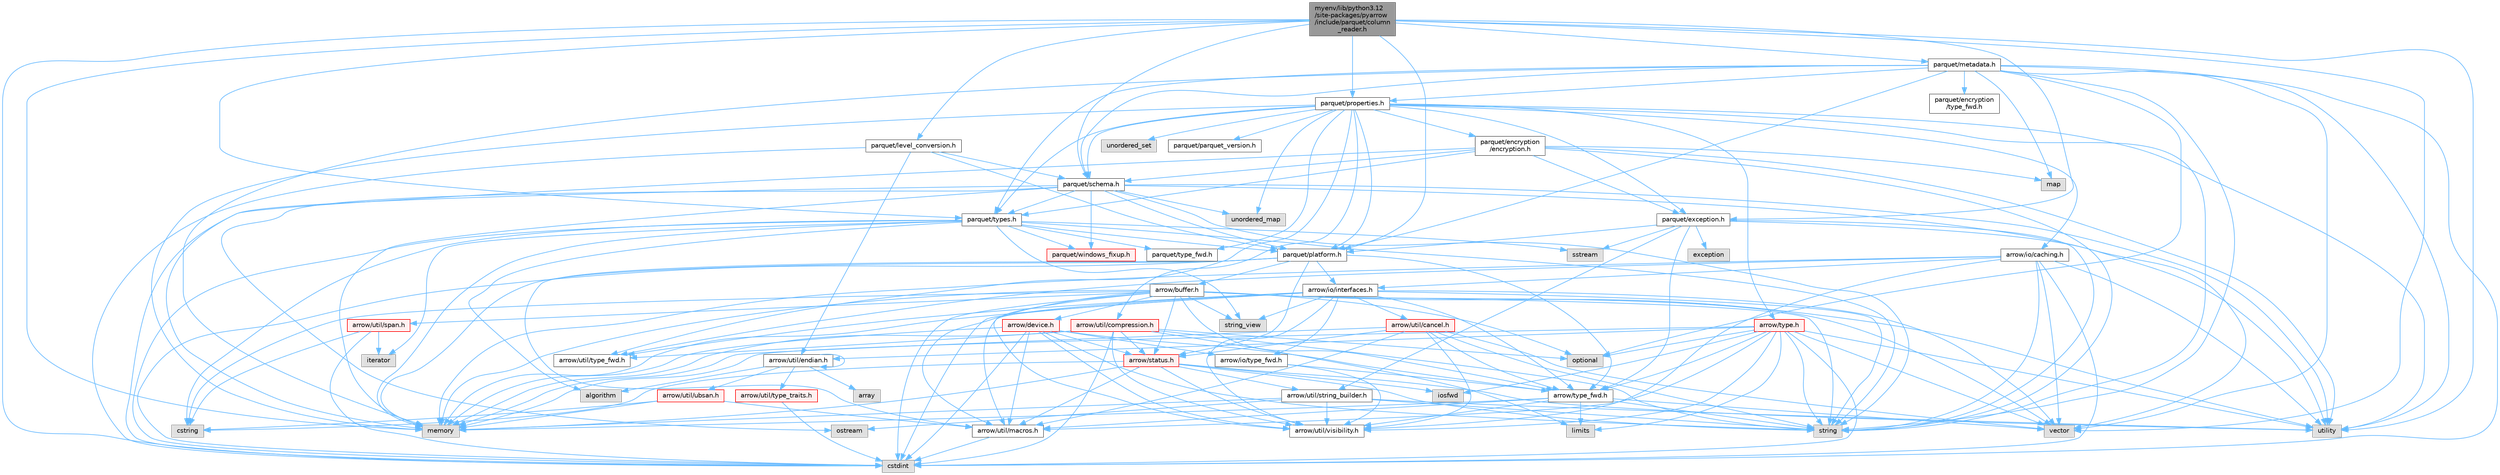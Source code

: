 digraph "myenv/lib/python3.12/site-packages/pyarrow/include/parquet/column_reader.h"
{
 // LATEX_PDF_SIZE
  bgcolor="transparent";
  edge [fontname=Helvetica,fontsize=10,labelfontname=Helvetica,labelfontsize=10];
  node [fontname=Helvetica,fontsize=10,shape=box,height=0.2,width=0.4];
  Node1 [id="Node000001",label="myenv/lib/python3.12\l/site-packages/pyarrow\l/include/parquet/column\l_reader.h",height=0.2,width=0.4,color="gray40", fillcolor="grey60", style="filled", fontcolor="black",tooltip=" "];
  Node1 -> Node2 [id="edge1_Node000001_Node000002",color="steelblue1",style="solid",tooltip=" "];
  Node2 [id="Node000002",label="cstdint",height=0.2,width=0.4,color="grey60", fillcolor="#E0E0E0", style="filled",tooltip=" "];
  Node1 -> Node3 [id="edge2_Node000001_Node000003",color="steelblue1",style="solid",tooltip=" "];
  Node3 [id="Node000003",label="memory",height=0.2,width=0.4,color="grey60", fillcolor="#E0E0E0", style="filled",tooltip=" "];
  Node1 -> Node4 [id="edge3_Node000001_Node000004",color="steelblue1",style="solid",tooltip=" "];
  Node4 [id="Node000004",label="utility",height=0.2,width=0.4,color="grey60", fillcolor="#E0E0E0", style="filled",tooltip=" "];
  Node1 -> Node5 [id="edge4_Node000001_Node000005",color="steelblue1",style="solid",tooltip=" "];
  Node5 [id="Node000005",label="vector",height=0.2,width=0.4,color="grey60", fillcolor="#E0E0E0", style="filled",tooltip=" "];
  Node1 -> Node6 [id="edge5_Node000001_Node000006",color="steelblue1",style="solid",tooltip=" "];
  Node6 [id="Node000006",label="parquet/exception.h",height=0.2,width=0.4,color="grey40", fillcolor="white", style="filled",URL="$exception_8h.html",tooltip=" "];
  Node6 -> Node7 [id="edge6_Node000006_Node000007",color="steelblue1",style="solid",tooltip=" "];
  Node7 [id="Node000007",label="exception",height=0.2,width=0.4,color="grey60", fillcolor="#E0E0E0", style="filled",tooltip=" "];
  Node6 -> Node8 [id="edge7_Node000006_Node000008",color="steelblue1",style="solid",tooltip=" "];
  Node8 [id="Node000008",label="sstream",height=0.2,width=0.4,color="grey60", fillcolor="#E0E0E0", style="filled",tooltip=" "];
  Node6 -> Node9 [id="edge8_Node000006_Node000009",color="steelblue1",style="solid",tooltip=" "];
  Node9 [id="Node000009",label="string",height=0.2,width=0.4,color="grey60", fillcolor="#E0E0E0", style="filled",tooltip=" "];
  Node6 -> Node4 [id="edge9_Node000006_Node000004",color="steelblue1",style="solid",tooltip=" "];
  Node6 -> Node10 [id="edge10_Node000006_Node000010",color="steelblue1",style="solid",tooltip=" "];
  Node10 [id="Node000010",label="arrow/type_fwd.h",height=0.2,width=0.4,color="grey40", fillcolor="white", style="filled",URL="$arrow_2type__fwd_8h.html",tooltip=" "];
  Node10 -> Node11 [id="edge11_Node000010_Node000011",color="steelblue1",style="solid",tooltip=" "];
  Node11 [id="Node000011",label="limits",height=0.2,width=0.4,color="grey60", fillcolor="#E0E0E0", style="filled",tooltip=" "];
  Node10 -> Node3 [id="edge12_Node000010_Node000003",color="steelblue1",style="solid",tooltip=" "];
  Node10 -> Node9 [id="edge13_Node000010_Node000009",color="steelblue1",style="solid",tooltip=" "];
  Node10 -> Node5 [id="edge14_Node000010_Node000005",color="steelblue1",style="solid",tooltip=" "];
  Node10 -> Node12 [id="edge15_Node000010_Node000012",color="steelblue1",style="solid",tooltip=" "];
  Node12 [id="Node000012",label="arrow/util/macros.h",height=0.2,width=0.4,color="grey40", fillcolor="white", style="filled",URL="$macros_8h.html",tooltip=" "];
  Node12 -> Node2 [id="edge16_Node000012_Node000002",color="steelblue1",style="solid",tooltip=" "];
  Node10 -> Node13 [id="edge17_Node000010_Node000013",color="steelblue1",style="solid",tooltip=" "];
  Node13 [id="Node000013",label="arrow/util/visibility.h",height=0.2,width=0.4,color="grey40", fillcolor="white", style="filled",URL="$include_2arrow_2util_2visibility_8h.html",tooltip=" "];
  Node6 -> Node14 [id="edge18_Node000006_Node000014",color="steelblue1",style="solid",tooltip=" "];
  Node14 [id="Node000014",label="arrow/util/string_builder.h",height=0.2,width=0.4,color="grey40", fillcolor="white", style="filled",URL="$string__builder_8h.html",tooltip=" "];
  Node14 -> Node3 [id="edge19_Node000014_Node000003",color="steelblue1",style="solid",tooltip=" "];
  Node14 -> Node15 [id="edge20_Node000014_Node000015",color="steelblue1",style="solid",tooltip=" "];
  Node15 [id="Node000015",label="ostream",height=0.2,width=0.4,color="grey60", fillcolor="#E0E0E0", style="filled",tooltip=" "];
  Node14 -> Node9 [id="edge21_Node000014_Node000009",color="steelblue1",style="solid",tooltip=" "];
  Node14 -> Node4 [id="edge22_Node000014_Node000004",color="steelblue1",style="solid",tooltip=" "];
  Node14 -> Node13 [id="edge23_Node000014_Node000013",color="steelblue1",style="solid",tooltip=" "];
  Node6 -> Node16 [id="edge24_Node000006_Node000016",color="steelblue1",style="solid",tooltip=" "];
  Node16 [id="Node000016",label="parquet/platform.h",height=0.2,width=0.4,color="grey40", fillcolor="white", style="filled",URL="$include_2parquet_2platform_8h.html",tooltip=" "];
  Node16 -> Node2 [id="edge25_Node000016_Node000002",color="steelblue1",style="solid",tooltip=" "];
  Node16 -> Node3 [id="edge26_Node000016_Node000003",color="steelblue1",style="solid",tooltip=" "];
  Node16 -> Node17 [id="edge27_Node000016_Node000017",color="steelblue1",style="solid",tooltip=" "];
  Node17 [id="Node000017",label="arrow/buffer.h",height=0.2,width=0.4,color="grey40", fillcolor="white", style="filled",URL="$buffer_8h.html",tooltip=" "];
  Node17 -> Node2 [id="edge28_Node000017_Node000002",color="steelblue1",style="solid",tooltip=" "];
  Node17 -> Node18 [id="edge29_Node000017_Node000018",color="steelblue1",style="solid",tooltip=" "];
  Node18 [id="Node000018",label="cstring",height=0.2,width=0.4,color="grey60", fillcolor="#E0E0E0", style="filled",tooltip=" "];
  Node17 -> Node3 [id="edge30_Node000017_Node000003",color="steelblue1",style="solid",tooltip=" "];
  Node17 -> Node19 [id="edge31_Node000017_Node000019",color="steelblue1",style="solid",tooltip=" "];
  Node19 [id="Node000019",label="optional",height=0.2,width=0.4,color="grey60", fillcolor="#E0E0E0", style="filled",tooltip=" "];
  Node17 -> Node9 [id="edge32_Node000017_Node000009",color="steelblue1",style="solid",tooltip=" "];
  Node17 -> Node20 [id="edge33_Node000017_Node000020",color="steelblue1",style="solid",tooltip=" "];
  Node20 [id="Node000020",label="string_view",height=0.2,width=0.4,color="grey60", fillcolor="#E0E0E0", style="filled",tooltip=" "];
  Node17 -> Node4 [id="edge34_Node000017_Node000004",color="steelblue1",style="solid",tooltip=" "];
  Node17 -> Node5 [id="edge35_Node000017_Node000005",color="steelblue1",style="solid",tooltip=" "];
  Node17 -> Node21 [id="edge36_Node000017_Node000021",color="steelblue1",style="solid",tooltip=" "];
  Node21 [id="Node000021",label="arrow/device.h",height=0.2,width=0.4,color="red", fillcolor="#FFF0F0", style="filled",URL="$device_8h.html",tooltip=" "];
  Node21 -> Node2 [id="edge37_Node000021_Node000002",color="steelblue1",style="solid",tooltip=" "];
  Node21 -> Node3 [id="edge38_Node000021_Node000003",color="steelblue1",style="solid",tooltip=" "];
  Node21 -> Node9 [id="edge39_Node000021_Node000009",color="steelblue1",style="solid",tooltip=" "];
  Node21 -> Node23 [id="edge40_Node000021_Node000023",color="steelblue1",style="solid",tooltip=" "];
  Node23 [id="Node000023",label="arrow/io/type_fwd.h",height=0.2,width=0.4,color="grey40", fillcolor="white", style="filled",URL="$arrow_2io_2type__fwd_8h.html",tooltip=" "];
  Node23 -> Node10 [id="edge41_Node000023_Node000010",color="steelblue1",style="solid",tooltip=" "];
  Node23 -> Node13 [id="edge42_Node000023_Node000013",color="steelblue1",style="solid",tooltip=" "];
  Node21 -> Node28 [id="edge43_Node000021_Node000028",color="steelblue1",style="solid",tooltip=" "];
  Node28 [id="Node000028",label="arrow/status.h",height=0.2,width=0.4,color="red", fillcolor="#FFF0F0", style="filled",URL="$status_8h.html",tooltip=" "];
  Node28 -> Node18 [id="edge44_Node000028_Node000018",color="steelblue1",style="solid",tooltip=" "];
  Node28 -> Node29 [id="edge45_Node000028_Node000029",color="steelblue1",style="solid",tooltip=" "];
  Node29 [id="Node000029",label="iosfwd",height=0.2,width=0.4,color="grey60", fillcolor="#E0E0E0", style="filled",tooltip=" "];
  Node28 -> Node3 [id="edge46_Node000028_Node000003",color="steelblue1",style="solid",tooltip=" "];
  Node28 -> Node9 [id="edge47_Node000028_Node000009",color="steelblue1",style="solid",tooltip=" "];
  Node28 -> Node4 [id="edge48_Node000028_Node000004",color="steelblue1",style="solid",tooltip=" "];
  Node28 -> Node12 [id="edge49_Node000028_Node000012",color="steelblue1",style="solid",tooltip=" "];
  Node28 -> Node14 [id="edge50_Node000028_Node000014",color="steelblue1",style="solid",tooltip=" "];
  Node28 -> Node13 [id="edge51_Node000028_Node000013",color="steelblue1",style="solid",tooltip=" "];
  Node21 -> Node10 [id="edge52_Node000021_Node000010",color="steelblue1",style="solid",tooltip=" "];
  Node21 -> Node12 [id="edge53_Node000021_Node000012",color="steelblue1",style="solid",tooltip=" "];
  Node21 -> Node13 [id="edge54_Node000021_Node000013",color="steelblue1",style="solid",tooltip=" "];
  Node17 -> Node28 [id="edge55_Node000017_Node000028",color="steelblue1",style="solid",tooltip=" "];
  Node17 -> Node10 [id="edge56_Node000017_Node000010",color="steelblue1",style="solid",tooltip=" "];
  Node17 -> Node12 [id="edge57_Node000017_Node000012",color="steelblue1",style="solid",tooltip=" "];
  Node17 -> Node33 [id="edge58_Node000017_Node000033",color="steelblue1",style="solid",tooltip=" "];
  Node33 [id="Node000033",label="arrow/util/span.h",height=0.2,width=0.4,color="red", fillcolor="#FFF0F0", style="filled",URL="$span_8h.html",tooltip=" "];
  Node33 -> Node2 [id="edge59_Node000033_Node000002",color="steelblue1",style="solid",tooltip=" "];
  Node33 -> Node18 [id="edge60_Node000033_Node000018",color="steelblue1",style="solid",tooltip=" "];
  Node33 -> Node34 [id="edge61_Node000033_Node000034",color="steelblue1",style="solid",tooltip=" "];
  Node34 [id="Node000034",label="iterator",height=0.2,width=0.4,color="grey60", fillcolor="#E0E0E0", style="filled",tooltip=" "];
  Node17 -> Node13 [id="edge62_Node000017_Node000013",color="steelblue1",style="solid",tooltip=" "];
  Node16 -> Node35 [id="edge63_Node000016_Node000035",color="steelblue1",style="solid",tooltip=" "];
  Node35 [id="Node000035",label="arrow/io/interfaces.h",height=0.2,width=0.4,color="grey40", fillcolor="white", style="filled",URL="$interfaces_8h.html",tooltip=" "];
  Node35 -> Node2 [id="edge64_Node000035_Node000002",color="steelblue1",style="solid",tooltip=" "];
  Node35 -> Node3 [id="edge65_Node000035_Node000003",color="steelblue1",style="solid",tooltip=" "];
  Node35 -> Node9 [id="edge66_Node000035_Node000009",color="steelblue1",style="solid",tooltip=" "];
  Node35 -> Node20 [id="edge67_Node000035_Node000020",color="steelblue1",style="solid",tooltip=" "];
  Node35 -> Node5 [id="edge68_Node000035_Node000005",color="steelblue1",style="solid",tooltip=" "];
  Node35 -> Node23 [id="edge69_Node000035_Node000023",color="steelblue1",style="solid",tooltip=" "];
  Node35 -> Node10 [id="edge70_Node000035_Node000010",color="steelblue1",style="solid",tooltip=" "];
  Node35 -> Node36 [id="edge71_Node000035_Node000036",color="steelblue1",style="solid",tooltip=" "];
  Node36 [id="Node000036",label="arrow/util/cancel.h",height=0.2,width=0.4,color="red", fillcolor="#FFF0F0", style="filled",URL="$cancel_8h.html",tooltip=" "];
  Node36 -> Node3 [id="edge72_Node000036_Node000003",color="steelblue1",style="solid",tooltip=" "];
  Node36 -> Node9 [id="edge73_Node000036_Node000009",color="steelblue1",style="solid",tooltip=" "];
  Node36 -> Node5 [id="edge74_Node000036_Node000005",color="steelblue1",style="solid",tooltip=" "];
  Node36 -> Node28 [id="edge75_Node000036_Node000028",color="steelblue1",style="solid",tooltip=" "];
  Node36 -> Node10 [id="edge76_Node000036_Node000010",color="steelblue1",style="solid",tooltip=" "];
  Node36 -> Node12 [id="edge77_Node000036_Node000012",color="steelblue1",style="solid",tooltip=" "];
  Node36 -> Node13 [id="edge78_Node000036_Node000013",color="steelblue1",style="solid",tooltip=" "];
  Node35 -> Node12 [id="edge79_Node000035_Node000012",color="steelblue1",style="solid",tooltip=" "];
  Node35 -> Node37 [id="edge80_Node000035_Node000037",color="steelblue1",style="solid",tooltip=" "];
  Node37 [id="Node000037",label="arrow/util/type_fwd.h",height=0.2,width=0.4,color="grey40", fillcolor="white", style="filled",URL="$arrow_2util_2type__fwd_8h.html",tooltip=" "];
  Node35 -> Node13 [id="edge81_Node000035_Node000013",color="steelblue1",style="solid",tooltip=" "];
  Node16 -> Node28 [id="edge82_Node000016_Node000028",color="steelblue1",style="solid",tooltip=" "];
  Node16 -> Node10 [id="edge83_Node000016_Node000010",color="steelblue1",style="solid",tooltip=" "];
  Node16 -> Node12 [id="edge84_Node000016_Node000012",color="steelblue1",style="solid",tooltip=" "];
  Node1 -> Node38 [id="edge85_Node000001_Node000038",color="steelblue1",style="solid",tooltip=" "];
  Node38 [id="Node000038",label="parquet/level_conversion.h",height=0.2,width=0.4,color="grey40", fillcolor="white", style="filled",URL="$level__conversion_8h.html",tooltip=" "];
  Node38 -> Node2 [id="edge86_Node000038_Node000002",color="steelblue1",style="solid",tooltip=" "];
  Node38 -> Node39 [id="edge87_Node000038_Node000039",color="steelblue1",style="solid",tooltip=" "];
  Node39 [id="Node000039",label="arrow/util/endian.h",height=0.2,width=0.4,color="grey40", fillcolor="white", style="filled",URL="$endian_8h.html",tooltip=" "];
  Node39 -> Node39 [id="edge88_Node000039_Node000039",color="steelblue1",style="solid",tooltip=" "];
  Node39 -> Node40 [id="edge89_Node000039_Node000040",color="steelblue1",style="solid",tooltip=" "];
  Node40 [id="Node000040",label="algorithm",height=0.2,width=0.4,color="grey60", fillcolor="#E0E0E0", style="filled",tooltip=" "];
  Node39 -> Node41 [id="edge90_Node000039_Node000041",color="steelblue1",style="solid",tooltip=" "];
  Node41 [id="Node000041",label="array",height=0.2,width=0.4,color="grey60", fillcolor="#E0E0E0", style="filled",tooltip=" "];
  Node39 -> Node42 [id="edge91_Node000039_Node000042",color="steelblue1",style="solid",tooltip=" "];
  Node42 [id="Node000042",label="arrow/util/type_traits.h",height=0.2,width=0.4,color="red", fillcolor="#FFF0F0", style="filled",URL="$include_2arrow_2util_2type__traits_8h.html",tooltip=" "];
  Node42 -> Node2 [id="edge92_Node000042_Node000002",color="steelblue1",style="solid",tooltip=" "];
  Node39 -> Node43 [id="edge93_Node000039_Node000043",color="steelblue1",style="solid",tooltip=" "];
  Node43 [id="Node000043",label="arrow/util/ubsan.h",height=0.2,width=0.4,color="red", fillcolor="#FFF0F0", style="filled",URL="$ubsan_8h.html",tooltip=" "];
  Node43 -> Node18 [id="edge94_Node000043_Node000018",color="steelblue1",style="solid",tooltip=" "];
  Node43 -> Node3 [id="edge95_Node000043_Node000003",color="steelblue1",style="solid",tooltip=" "];
  Node43 -> Node12 [id="edge96_Node000043_Node000012",color="steelblue1",style="solid",tooltip=" "];
  Node38 -> Node16 [id="edge97_Node000038_Node000016",color="steelblue1",style="solid",tooltip=" "];
  Node38 -> Node44 [id="edge98_Node000038_Node000044",color="steelblue1",style="solid",tooltip=" "];
  Node44 [id="Node000044",label="parquet/schema.h",height=0.2,width=0.4,color="grey40", fillcolor="white", style="filled",URL="$schema_8h.html",tooltip=" "];
  Node44 -> Node2 [id="edge99_Node000044_Node000002",color="steelblue1",style="solid",tooltip=" "];
  Node44 -> Node3 [id="edge100_Node000044_Node000003",color="steelblue1",style="solid",tooltip=" "];
  Node44 -> Node15 [id="edge101_Node000044_Node000015",color="steelblue1",style="solid",tooltip=" "];
  Node44 -> Node9 [id="edge102_Node000044_Node000009",color="steelblue1",style="solid",tooltip=" "];
  Node44 -> Node45 [id="edge103_Node000044_Node000045",color="steelblue1",style="solid",tooltip=" "];
  Node45 [id="Node000045",label="unordered_map",height=0.2,width=0.4,color="grey60", fillcolor="#E0E0E0", style="filled",tooltip=" "];
  Node44 -> Node4 [id="edge104_Node000044_Node000004",color="steelblue1",style="solid",tooltip=" "];
  Node44 -> Node5 [id="edge105_Node000044_Node000005",color="steelblue1",style="solid",tooltip=" "];
  Node44 -> Node16 [id="edge106_Node000044_Node000016",color="steelblue1",style="solid",tooltip=" "];
  Node44 -> Node46 [id="edge107_Node000044_Node000046",color="steelblue1",style="solid",tooltip=" "];
  Node46 [id="Node000046",label="parquet/types.h",height=0.2,width=0.4,color="grey40", fillcolor="white", style="filled",URL="$parquet_2types_8h.html",tooltip=" "];
  Node46 -> Node40 [id="edge108_Node000046_Node000040",color="steelblue1",style="solid",tooltip=" "];
  Node46 -> Node2 [id="edge109_Node000046_Node000002",color="steelblue1",style="solid",tooltip=" "];
  Node46 -> Node18 [id="edge110_Node000046_Node000018",color="steelblue1",style="solid",tooltip=" "];
  Node46 -> Node34 [id="edge111_Node000046_Node000034",color="steelblue1",style="solid",tooltip=" "];
  Node46 -> Node3 [id="edge112_Node000046_Node000003",color="steelblue1",style="solid",tooltip=" "];
  Node46 -> Node8 [id="edge113_Node000046_Node000008",color="steelblue1",style="solid",tooltip=" "];
  Node46 -> Node9 [id="edge114_Node000046_Node000009",color="steelblue1",style="solid",tooltip=" "];
  Node46 -> Node20 [id="edge115_Node000046_Node000020",color="steelblue1",style="solid",tooltip=" "];
  Node46 -> Node16 [id="edge116_Node000046_Node000016",color="steelblue1",style="solid",tooltip=" "];
  Node46 -> Node47 [id="edge117_Node000046_Node000047",color="steelblue1",style="solid",tooltip=" "];
  Node47 [id="Node000047",label="parquet/type_fwd.h",height=0.2,width=0.4,color="grey40", fillcolor="white", style="filled",URL="$parquet_2type__fwd_8h.html",tooltip=" "];
  Node46 -> Node48 [id="edge118_Node000046_Node000048",color="steelblue1",style="solid",tooltip=" "];
  Node48 [id="Node000048",label="parquet/windows_fixup.h",height=0.2,width=0.4,color="red", fillcolor="#FFF0F0", style="filled",URL="$parquet_2windows__fixup_8h.html",tooltip=" "];
  Node44 -> Node48 [id="edge119_Node000044_Node000048",color="steelblue1",style="solid",tooltip=" "];
  Node1 -> Node50 [id="edge120_Node000001_Node000050",color="steelblue1",style="solid",tooltip=" "];
  Node50 [id="Node000050",label="parquet/metadata.h",height=0.2,width=0.4,color="grey40", fillcolor="white", style="filled",URL="$metadata_8h.html",tooltip=" "];
  Node50 -> Node2 [id="edge121_Node000050_Node000002",color="steelblue1",style="solid",tooltip=" "];
  Node50 -> Node51 [id="edge122_Node000050_Node000051",color="steelblue1",style="solid",tooltip=" "];
  Node51 [id="Node000051",label="map",height=0.2,width=0.4,color="grey60", fillcolor="#E0E0E0", style="filled",tooltip=" "];
  Node50 -> Node3 [id="edge123_Node000050_Node000003",color="steelblue1",style="solid",tooltip=" "];
  Node50 -> Node19 [id="edge124_Node000050_Node000019",color="steelblue1",style="solid",tooltip=" "];
  Node50 -> Node9 [id="edge125_Node000050_Node000009",color="steelblue1",style="solid",tooltip=" "];
  Node50 -> Node4 [id="edge126_Node000050_Node000004",color="steelblue1",style="solid",tooltip=" "];
  Node50 -> Node5 [id="edge127_Node000050_Node000005",color="steelblue1",style="solid",tooltip=" "];
  Node50 -> Node52 [id="edge128_Node000050_Node000052",color="steelblue1",style="solid",tooltip=" "];
  Node52 [id="Node000052",label="parquet/encryption\l/type_fwd.h",height=0.2,width=0.4,color="grey40", fillcolor="white", style="filled",URL="$parquet_2encryption_2type__fwd_8h.html",tooltip=" "];
  Node50 -> Node16 [id="edge129_Node000050_Node000016",color="steelblue1",style="solid",tooltip=" "];
  Node50 -> Node53 [id="edge130_Node000050_Node000053",color="steelblue1",style="solid",tooltip=" "];
  Node53 [id="Node000053",label="parquet/properties.h",height=0.2,width=0.4,color="grey40", fillcolor="white", style="filled",URL="$properties_8h.html",tooltip=" "];
  Node53 -> Node3 [id="edge131_Node000053_Node000003",color="steelblue1",style="solid",tooltip=" "];
  Node53 -> Node9 [id="edge132_Node000053_Node000009",color="steelblue1",style="solid",tooltip=" "];
  Node53 -> Node45 [id="edge133_Node000053_Node000045",color="steelblue1",style="solid",tooltip=" "];
  Node53 -> Node54 [id="edge134_Node000053_Node000054",color="steelblue1",style="solid",tooltip=" "];
  Node54 [id="Node000054",label="unordered_set",height=0.2,width=0.4,color="grey60", fillcolor="#E0E0E0", style="filled",tooltip=" "];
  Node53 -> Node4 [id="edge135_Node000053_Node000004",color="steelblue1",style="solid",tooltip=" "];
  Node53 -> Node55 [id="edge136_Node000053_Node000055",color="steelblue1",style="solid",tooltip=" "];
  Node55 [id="Node000055",label="arrow/io/caching.h",height=0.2,width=0.4,color="grey40", fillcolor="white", style="filled",URL="$caching_8h.html",tooltip=" "];
  Node55 -> Node2 [id="edge137_Node000055_Node000002",color="steelblue1",style="solid",tooltip=" "];
  Node55 -> Node3 [id="edge138_Node000055_Node000003",color="steelblue1",style="solid",tooltip=" "];
  Node55 -> Node9 [id="edge139_Node000055_Node000009",color="steelblue1",style="solid",tooltip=" "];
  Node55 -> Node4 [id="edge140_Node000055_Node000004",color="steelblue1",style="solid",tooltip=" "];
  Node55 -> Node5 [id="edge141_Node000055_Node000005",color="steelblue1",style="solid",tooltip=" "];
  Node55 -> Node35 [id="edge142_Node000055_Node000035",color="steelblue1",style="solid",tooltip=" "];
  Node55 -> Node37 [id="edge143_Node000055_Node000037",color="steelblue1",style="solid",tooltip=" "];
  Node55 -> Node13 [id="edge144_Node000055_Node000013",color="steelblue1",style="solid",tooltip=" "];
  Node53 -> Node56 [id="edge145_Node000053_Node000056",color="steelblue1",style="solid",tooltip=" "];
  Node56 [id="Node000056",label="arrow/type.h",height=0.2,width=0.4,color="red", fillcolor="#FFF0F0", style="filled",URL="$type_8h.html",tooltip=" "];
  Node56 -> Node2 [id="edge146_Node000056_Node000002",color="steelblue1",style="solid",tooltip=" "];
  Node56 -> Node29 [id="edge147_Node000056_Node000029",color="steelblue1",style="solid",tooltip=" "];
  Node56 -> Node11 [id="edge148_Node000056_Node000011",color="steelblue1",style="solid",tooltip=" "];
  Node56 -> Node3 [id="edge149_Node000056_Node000003",color="steelblue1",style="solid",tooltip=" "];
  Node56 -> Node19 [id="edge150_Node000056_Node000019",color="steelblue1",style="solid",tooltip=" "];
  Node56 -> Node9 [id="edge151_Node000056_Node000009",color="steelblue1",style="solid",tooltip=" "];
  Node56 -> Node4 [id="edge152_Node000056_Node000004",color="steelblue1",style="solid",tooltip=" "];
  Node56 -> Node5 [id="edge153_Node000056_Node000005",color="steelblue1",style="solid",tooltip=" "];
  Node56 -> Node10 [id="edge154_Node000056_Node000010",color="steelblue1",style="solid",tooltip=" "];
  Node56 -> Node39 [id="edge155_Node000056_Node000039",color="steelblue1",style="solid",tooltip=" "];
  Node56 -> Node12 [id="edge156_Node000056_Node000012",color="steelblue1",style="solid",tooltip=" "];
  Node56 -> Node13 [id="edge157_Node000056_Node000013",color="steelblue1",style="solid",tooltip=" "];
  Node53 -> Node62 [id="edge158_Node000053_Node000062",color="steelblue1",style="solid",tooltip=" "];
  Node62 [id="Node000062",label="arrow/util/compression.h",height=0.2,width=0.4,color="red", fillcolor="#FFF0F0", style="filled",URL="$compression_8h.html",tooltip=" "];
  Node62 -> Node2 [id="edge159_Node000062_Node000002",color="steelblue1",style="solid",tooltip=" "];
  Node62 -> Node11 [id="edge160_Node000062_Node000011",color="steelblue1",style="solid",tooltip=" "];
  Node62 -> Node3 [id="edge161_Node000062_Node000003",color="steelblue1",style="solid",tooltip=" "];
  Node62 -> Node19 [id="edge162_Node000062_Node000019",color="steelblue1",style="solid",tooltip=" "];
  Node62 -> Node9 [id="edge163_Node000062_Node000009",color="steelblue1",style="solid",tooltip=" "];
  Node62 -> Node28 [id="edge164_Node000062_Node000028",color="steelblue1",style="solid",tooltip=" "];
  Node62 -> Node37 [id="edge165_Node000062_Node000037",color="steelblue1",style="solid",tooltip=" "];
  Node62 -> Node13 [id="edge166_Node000062_Node000013",color="steelblue1",style="solid",tooltip=" "];
  Node53 -> Node37 [id="edge167_Node000053_Node000037",color="steelblue1",style="solid",tooltip=" "];
  Node53 -> Node63 [id="edge168_Node000053_Node000063",color="steelblue1",style="solid",tooltip=" "];
  Node63 [id="Node000063",label="parquet/encryption\l/encryption.h",height=0.2,width=0.4,color="grey40", fillcolor="white", style="filled",URL="$encryption_8h.html",tooltip=" "];
  Node63 -> Node51 [id="edge169_Node000063_Node000051",color="steelblue1",style="solid",tooltip=" "];
  Node63 -> Node3 [id="edge170_Node000063_Node000003",color="steelblue1",style="solid",tooltip=" "];
  Node63 -> Node9 [id="edge171_Node000063_Node000009",color="steelblue1",style="solid",tooltip=" "];
  Node63 -> Node4 [id="edge172_Node000063_Node000004",color="steelblue1",style="solid",tooltip=" "];
  Node63 -> Node6 [id="edge173_Node000063_Node000006",color="steelblue1",style="solid",tooltip=" "];
  Node63 -> Node44 [id="edge174_Node000063_Node000044",color="steelblue1",style="solid",tooltip=" "];
  Node63 -> Node46 [id="edge175_Node000063_Node000046",color="steelblue1",style="solid",tooltip=" "];
  Node53 -> Node6 [id="edge176_Node000053_Node000006",color="steelblue1",style="solid",tooltip=" "];
  Node53 -> Node64 [id="edge177_Node000053_Node000064",color="steelblue1",style="solid",tooltip=" "];
  Node64 [id="Node000064",label="parquet/parquet_version.h",height=0.2,width=0.4,color="grey40", fillcolor="white", style="filled",URL="$parquet__version_8h.html",tooltip=" "];
  Node53 -> Node16 [id="edge178_Node000053_Node000016",color="steelblue1",style="solid",tooltip=" "];
  Node53 -> Node44 [id="edge179_Node000053_Node000044",color="steelblue1",style="solid",tooltip=" "];
  Node53 -> Node47 [id="edge180_Node000053_Node000047",color="steelblue1",style="solid",tooltip=" "];
  Node53 -> Node46 [id="edge181_Node000053_Node000046",color="steelblue1",style="solid",tooltip=" "];
  Node50 -> Node44 [id="edge182_Node000050_Node000044",color="steelblue1",style="solid",tooltip=" "];
  Node50 -> Node46 [id="edge183_Node000050_Node000046",color="steelblue1",style="solid",tooltip=" "];
  Node1 -> Node16 [id="edge184_Node000001_Node000016",color="steelblue1",style="solid",tooltip=" "];
  Node1 -> Node53 [id="edge185_Node000001_Node000053",color="steelblue1",style="solid",tooltip=" "];
  Node1 -> Node44 [id="edge186_Node000001_Node000044",color="steelblue1",style="solid",tooltip=" "];
  Node1 -> Node46 [id="edge187_Node000001_Node000046",color="steelblue1",style="solid",tooltip=" "];
}

